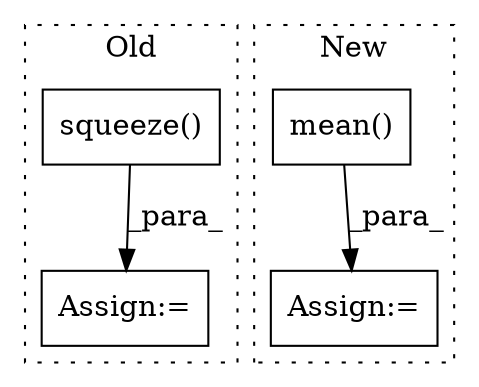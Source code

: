 digraph G {
subgraph cluster0 {
1 [label="squeeze()" a="75" s="32026,32044" l="17,1" shape="box"];
4 [label="Assign:=" a="68" s="32086" l="3" shape="box"];
label = "Old";
style="dotted";
}
subgraph cluster1 {
2 [label="mean()" a="75" s="32370,32389" l="11,10" shape="box"];
3 [label="Assign:=" a="68" s="32367" l="3" shape="box"];
label = "New";
style="dotted";
}
1 -> 4 [label="_para_"];
2 -> 3 [label="_para_"];
}